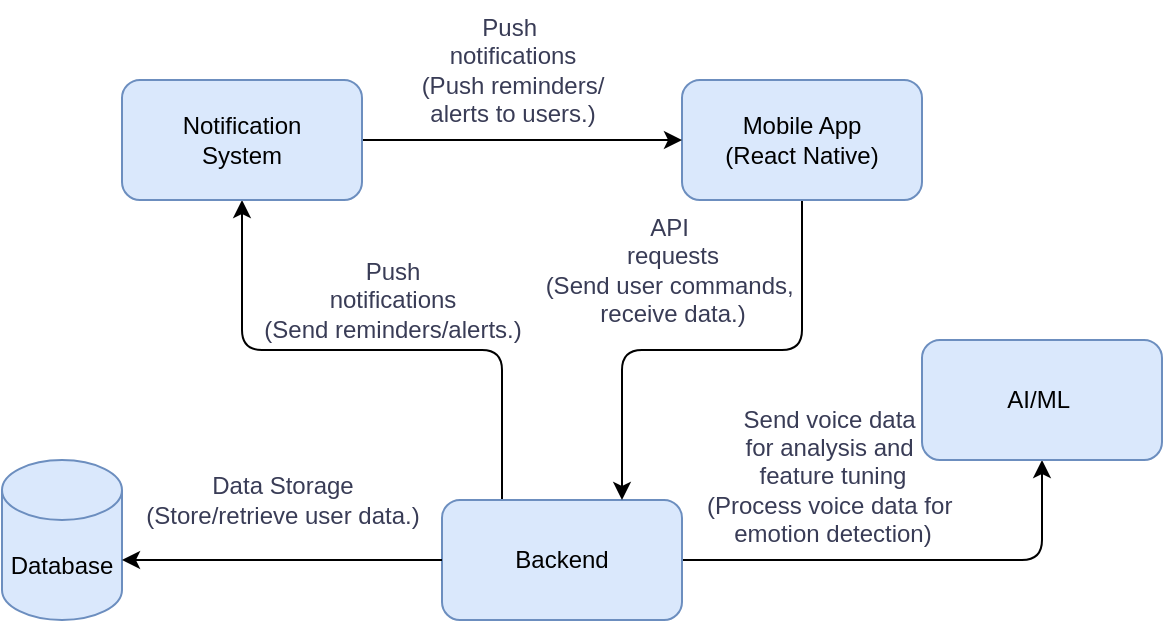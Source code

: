 <mxfile version="24.7.17">
  <diagram name="Page-1" id="QN8-s28KMF-OtpVVdAKU">
    <mxGraphModel dx="794" dy="446" grid="1" gridSize="10" guides="1" tooltips="1" connect="1" arrows="1" fold="1" page="1" pageScale="1" pageWidth="850" pageHeight="1100" math="0" shadow="0">
      <root>
        <mxCell id="0" />
        <mxCell id="1" parent="0" />
        <mxCell id="MrDJ0S2eBtC8e2lqBDwe-9" style="edgeStyle=orthogonalEdgeStyle;rounded=1;orthogonalLoop=1;jettySize=auto;html=1;labelBackgroundColor=none;strokeColor=#000000;fontColor=default;" edge="1" parent="1" source="MrDJ0S2eBtC8e2lqBDwe-1" target="MrDJ0S2eBtC8e2lqBDwe-3">
          <mxGeometry relative="1" as="geometry" />
        </mxCell>
        <mxCell id="MrDJ0S2eBtC8e2lqBDwe-15" style="edgeStyle=orthogonalEdgeStyle;rounded=1;orthogonalLoop=1;jettySize=auto;html=1;exitX=0.25;exitY=0;exitDx=0;exitDy=0;entryX=0.5;entryY=1;entryDx=0;entryDy=0;labelBackgroundColor=none;strokeColor=#000000;fontColor=default;" edge="1" parent="1" source="MrDJ0S2eBtC8e2lqBDwe-1" target="MrDJ0S2eBtC8e2lqBDwe-12">
          <mxGeometry relative="1" as="geometry" />
        </mxCell>
        <mxCell id="MrDJ0S2eBtC8e2lqBDwe-1" value="Backend" style="rounded=1;whiteSpace=wrap;html=1;labelBackgroundColor=none;fillColor=#dae8fc;strokeColor=#6c8ebf;" vertex="1" parent="1">
          <mxGeometry x="390" y="270" width="120" height="60" as="geometry" />
        </mxCell>
        <mxCell id="MrDJ0S2eBtC8e2lqBDwe-17" style="edgeStyle=orthogonalEdgeStyle;rounded=1;orthogonalLoop=1;jettySize=auto;html=1;exitX=0.5;exitY=1;exitDx=0;exitDy=0;entryX=0.75;entryY=0;entryDx=0;entryDy=0;labelBackgroundColor=none;strokeColor=#000000;fontColor=default;" edge="1" parent="1" source="MrDJ0S2eBtC8e2lqBDwe-2" target="MrDJ0S2eBtC8e2lqBDwe-1">
          <mxGeometry relative="1" as="geometry" />
        </mxCell>
        <mxCell id="MrDJ0S2eBtC8e2lqBDwe-2" value="Mobile App&lt;div&gt;(React Native)&lt;/div&gt;" style="rounded=1;whiteSpace=wrap;html=1;labelBackgroundColor=none;fillColor=#dae8fc;strokeColor=#6c8ebf;" vertex="1" parent="1">
          <mxGeometry x="510" y="60" width="120" height="60" as="geometry" />
        </mxCell>
        <mxCell id="MrDJ0S2eBtC8e2lqBDwe-3" value="AI/ML&amp;nbsp;" style="rounded=1;whiteSpace=wrap;html=1;labelBackgroundColor=none;fillColor=#dae8fc;strokeColor=#6c8ebf;" vertex="1" parent="1">
          <mxGeometry x="630" y="190" width="120" height="60" as="geometry" />
        </mxCell>
        <mxCell id="MrDJ0S2eBtC8e2lqBDwe-4" value="Database" style="shape=cylinder3;whiteSpace=wrap;html=1;boundedLbl=1;backgroundOutline=1;size=15;labelBackgroundColor=none;fillColor=#dae8fc;strokeColor=#6c8ebf;rounded=1;" vertex="1" parent="1">
          <mxGeometry x="170" y="250" width="60" height="80" as="geometry" />
        </mxCell>
        <mxCell id="MrDJ0S2eBtC8e2lqBDwe-7" style="edgeStyle=orthogonalEdgeStyle;rounded=1;orthogonalLoop=1;jettySize=auto;html=1;labelBackgroundColor=none;strokeColor=#000000;fontColor=default;" edge="1" parent="1" source="MrDJ0S2eBtC8e2lqBDwe-1">
          <mxGeometry relative="1" as="geometry">
            <mxPoint x="230" y="300" as="targetPoint" />
          </mxGeometry>
        </mxCell>
        <mxCell id="MrDJ0S2eBtC8e2lqBDwe-8" value="API&amp;nbsp;&lt;div&gt;requests&lt;/div&gt;&lt;div&gt;(Send user commands,&amp;nbsp;&lt;/div&gt;&lt;div&gt;receive data.)&lt;/div&gt;" style="text;html=1;align=center;verticalAlign=middle;resizable=0;points=[];autosize=1;strokeColor=none;fillColor=none;labelBackgroundColor=none;fontColor=#393C56;rounded=1;" vertex="1" parent="1">
          <mxGeometry x="430" y="120" width="150" height="70" as="geometry" />
        </mxCell>
        <mxCell id="MrDJ0S2eBtC8e2lqBDwe-10" value="Data Storage&lt;div&gt;(Store/retrieve user data.)&lt;/div&gt;" style="text;html=1;align=center;verticalAlign=middle;resizable=0;points=[];autosize=1;strokeColor=none;fillColor=none;labelBackgroundColor=none;fontColor=#393C56;rounded=1;" vertex="1" parent="1">
          <mxGeometry x="230" y="250" width="160" height="40" as="geometry" />
        </mxCell>
        <mxCell id="MrDJ0S2eBtC8e2lqBDwe-11" value="Send voice data&amp;nbsp;&lt;div&gt;for analysis and&amp;nbsp;&lt;/div&gt;&lt;div&gt;feature tuning&lt;/div&gt;&lt;div&gt;(Process voice data for&amp;nbsp;&lt;/div&gt;&lt;div&gt;emotion detection)&lt;/div&gt;" style="text;html=1;align=center;verticalAlign=middle;resizable=0;points=[];autosize=1;strokeColor=none;fillColor=none;labelBackgroundColor=none;fontColor=#393C56;rounded=1;" vertex="1" parent="1">
          <mxGeometry x="510" y="213" width="150" height="90" as="geometry" />
        </mxCell>
        <mxCell id="MrDJ0S2eBtC8e2lqBDwe-18" style="edgeStyle=orthogonalEdgeStyle;rounded=1;orthogonalLoop=1;jettySize=auto;html=1;exitX=1;exitY=0.5;exitDx=0;exitDy=0;entryX=0;entryY=0.5;entryDx=0;entryDy=0;labelBackgroundColor=none;strokeColor=#000000;fontColor=default;" edge="1" parent="1" source="MrDJ0S2eBtC8e2lqBDwe-12" target="MrDJ0S2eBtC8e2lqBDwe-2">
          <mxGeometry relative="1" as="geometry" />
        </mxCell>
        <mxCell id="MrDJ0S2eBtC8e2lqBDwe-12" value="Notification&lt;div&gt;System&lt;/div&gt;" style="rounded=1;whiteSpace=wrap;html=1;labelBackgroundColor=none;fillColor=#dae8fc;strokeColor=#6c8ebf;" vertex="1" parent="1">
          <mxGeometry x="230" y="60" width="120" height="60" as="geometry" />
        </mxCell>
        <mxCell id="MrDJ0S2eBtC8e2lqBDwe-14" value="Push&lt;div&gt;notifications&lt;/div&gt;&lt;div&gt;(Send reminders/alerts.)&lt;/div&gt;" style="text;html=1;align=center;verticalAlign=middle;resizable=0;points=[];autosize=1;strokeColor=none;fillColor=none;labelBackgroundColor=none;fontColor=#393C56;rounded=1;" vertex="1" parent="1">
          <mxGeometry x="290" y="140" width="150" height="60" as="geometry" />
        </mxCell>
        <mxCell id="MrDJ0S2eBtC8e2lqBDwe-19" value="Push&amp;nbsp;&lt;div&gt;notifications&lt;/div&gt;&lt;div&gt;(Push reminders/&lt;/div&gt;&lt;div&gt;alerts to users.)&lt;/div&gt;" style="text;html=1;align=center;verticalAlign=middle;resizable=0;points=[];autosize=1;strokeColor=none;fillColor=none;labelBackgroundColor=none;fontColor=#393C56;rounded=1;" vertex="1" parent="1">
          <mxGeometry x="370" y="20" width="110" height="70" as="geometry" />
        </mxCell>
      </root>
    </mxGraphModel>
  </diagram>
</mxfile>

